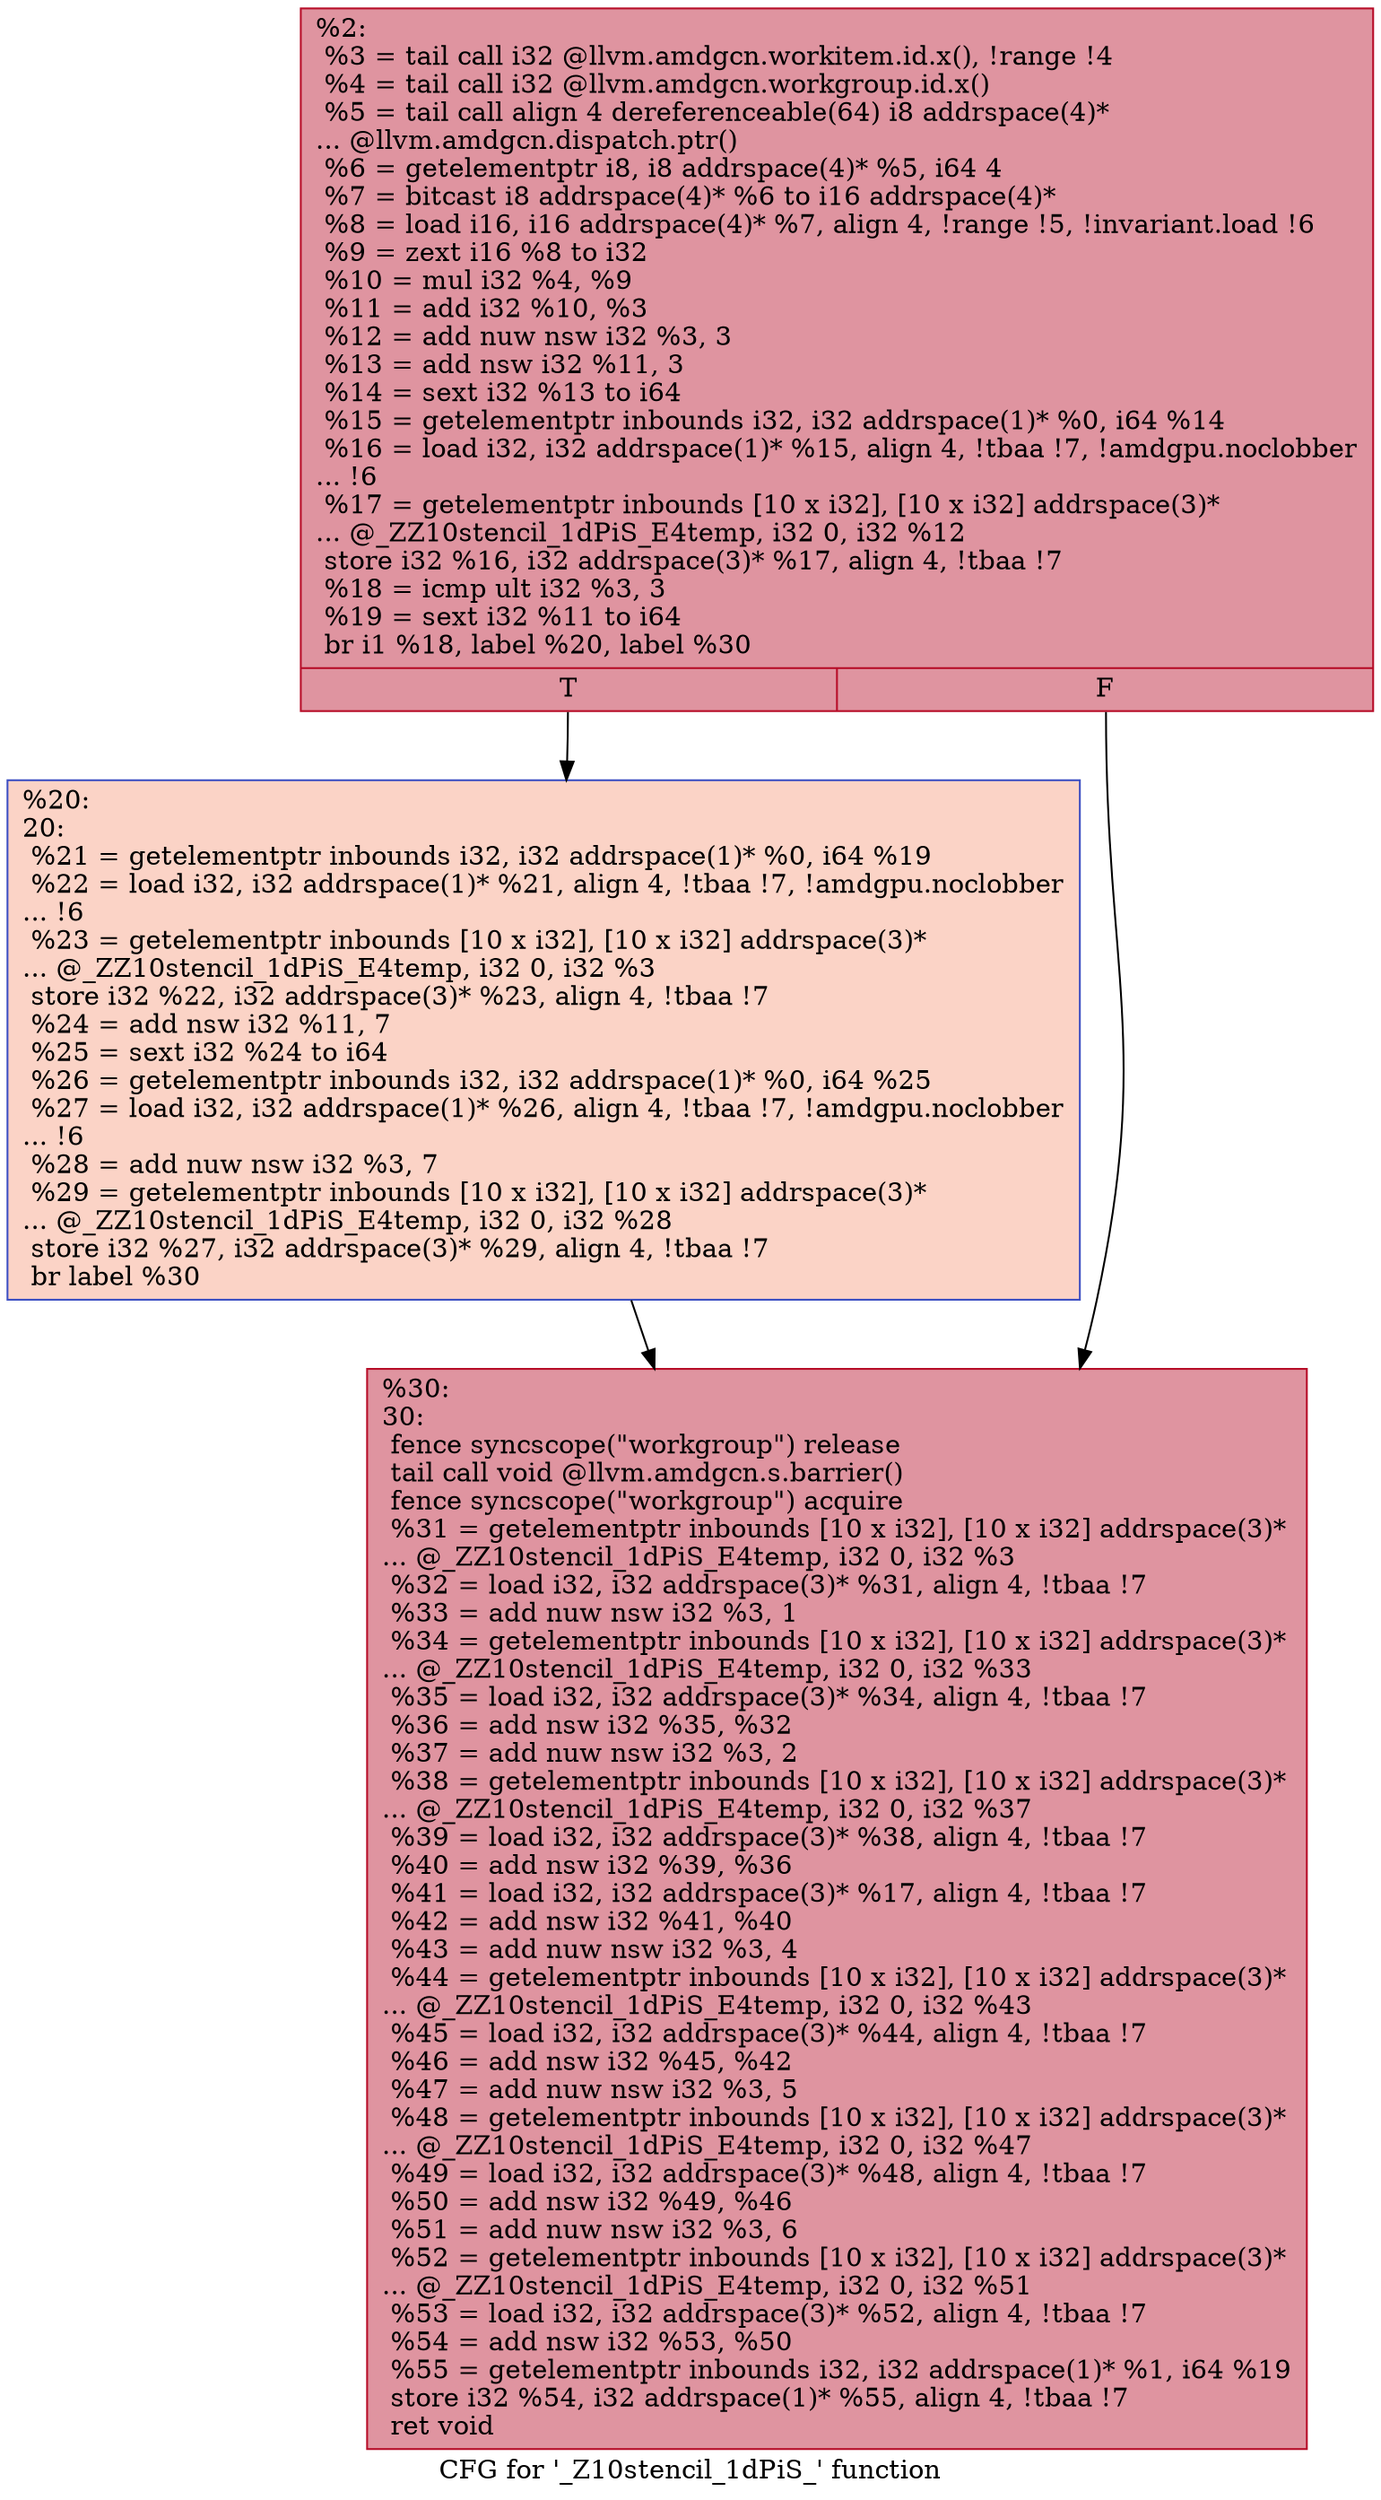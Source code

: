 digraph "CFG for '_Z10stencil_1dPiS_' function" {
	label="CFG for '_Z10stencil_1dPiS_' function";

	Node0x4e48530 [shape=record,color="#b70d28ff", style=filled, fillcolor="#b70d2870",label="{%2:\l  %3 = tail call i32 @llvm.amdgcn.workitem.id.x(), !range !4\l  %4 = tail call i32 @llvm.amdgcn.workgroup.id.x()\l  %5 = tail call align 4 dereferenceable(64) i8 addrspace(4)*\l... @llvm.amdgcn.dispatch.ptr()\l  %6 = getelementptr i8, i8 addrspace(4)* %5, i64 4\l  %7 = bitcast i8 addrspace(4)* %6 to i16 addrspace(4)*\l  %8 = load i16, i16 addrspace(4)* %7, align 4, !range !5, !invariant.load !6\l  %9 = zext i16 %8 to i32\l  %10 = mul i32 %4, %9\l  %11 = add i32 %10, %3\l  %12 = add nuw nsw i32 %3, 3\l  %13 = add nsw i32 %11, 3\l  %14 = sext i32 %13 to i64\l  %15 = getelementptr inbounds i32, i32 addrspace(1)* %0, i64 %14\l  %16 = load i32, i32 addrspace(1)* %15, align 4, !tbaa !7, !amdgpu.noclobber\l... !6\l  %17 = getelementptr inbounds [10 x i32], [10 x i32] addrspace(3)*\l... @_ZZ10stencil_1dPiS_E4temp, i32 0, i32 %12\l  store i32 %16, i32 addrspace(3)* %17, align 4, !tbaa !7\l  %18 = icmp ult i32 %3, 3\l  %19 = sext i32 %11 to i64\l  br i1 %18, label %20, label %30\l|{<s0>T|<s1>F}}"];
	Node0x4e48530:s0 -> Node0x4e4b760;
	Node0x4e48530:s1 -> Node0x4e4b7f0;
	Node0x4e4b760 [shape=record,color="#3d50c3ff", style=filled, fillcolor="#f59c7d70",label="{%20:\l20:                                               \l  %21 = getelementptr inbounds i32, i32 addrspace(1)* %0, i64 %19\l  %22 = load i32, i32 addrspace(1)* %21, align 4, !tbaa !7, !amdgpu.noclobber\l... !6\l  %23 = getelementptr inbounds [10 x i32], [10 x i32] addrspace(3)*\l... @_ZZ10stencil_1dPiS_E4temp, i32 0, i32 %3\l  store i32 %22, i32 addrspace(3)* %23, align 4, !tbaa !7\l  %24 = add nsw i32 %11, 7\l  %25 = sext i32 %24 to i64\l  %26 = getelementptr inbounds i32, i32 addrspace(1)* %0, i64 %25\l  %27 = load i32, i32 addrspace(1)* %26, align 4, !tbaa !7, !amdgpu.noclobber\l... !6\l  %28 = add nuw nsw i32 %3, 7\l  %29 = getelementptr inbounds [10 x i32], [10 x i32] addrspace(3)*\l... @_ZZ10stencil_1dPiS_E4temp, i32 0, i32 %28\l  store i32 %27, i32 addrspace(3)* %29, align 4, !tbaa !7\l  br label %30\l}"];
	Node0x4e4b760 -> Node0x4e4b7f0;
	Node0x4e4b7f0 [shape=record,color="#b70d28ff", style=filled, fillcolor="#b70d2870",label="{%30:\l30:                                               \l  fence syncscope(\"workgroup\") release\l  tail call void @llvm.amdgcn.s.barrier()\l  fence syncscope(\"workgroup\") acquire\l  %31 = getelementptr inbounds [10 x i32], [10 x i32] addrspace(3)*\l... @_ZZ10stencil_1dPiS_E4temp, i32 0, i32 %3\l  %32 = load i32, i32 addrspace(3)* %31, align 4, !tbaa !7\l  %33 = add nuw nsw i32 %3, 1\l  %34 = getelementptr inbounds [10 x i32], [10 x i32] addrspace(3)*\l... @_ZZ10stencil_1dPiS_E4temp, i32 0, i32 %33\l  %35 = load i32, i32 addrspace(3)* %34, align 4, !tbaa !7\l  %36 = add nsw i32 %35, %32\l  %37 = add nuw nsw i32 %3, 2\l  %38 = getelementptr inbounds [10 x i32], [10 x i32] addrspace(3)*\l... @_ZZ10stencil_1dPiS_E4temp, i32 0, i32 %37\l  %39 = load i32, i32 addrspace(3)* %38, align 4, !tbaa !7\l  %40 = add nsw i32 %39, %36\l  %41 = load i32, i32 addrspace(3)* %17, align 4, !tbaa !7\l  %42 = add nsw i32 %41, %40\l  %43 = add nuw nsw i32 %3, 4\l  %44 = getelementptr inbounds [10 x i32], [10 x i32] addrspace(3)*\l... @_ZZ10stencil_1dPiS_E4temp, i32 0, i32 %43\l  %45 = load i32, i32 addrspace(3)* %44, align 4, !tbaa !7\l  %46 = add nsw i32 %45, %42\l  %47 = add nuw nsw i32 %3, 5\l  %48 = getelementptr inbounds [10 x i32], [10 x i32] addrspace(3)*\l... @_ZZ10stencil_1dPiS_E4temp, i32 0, i32 %47\l  %49 = load i32, i32 addrspace(3)* %48, align 4, !tbaa !7\l  %50 = add nsw i32 %49, %46\l  %51 = add nuw nsw i32 %3, 6\l  %52 = getelementptr inbounds [10 x i32], [10 x i32] addrspace(3)*\l... @_ZZ10stencil_1dPiS_E4temp, i32 0, i32 %51\l  %53 = load i32, i32 addrspace(3)* %52, align 4, !tbaa !7\l  %54 = add nsw i32 %53, %50\l  %55 = getelementptr inbounds i32, i32 addrspace(1)* %1, i64 %19\l  store i32 %54, i32 addrspace(1)* %55, align 4, !tbaa !7\l  ret void\l}"];
}
